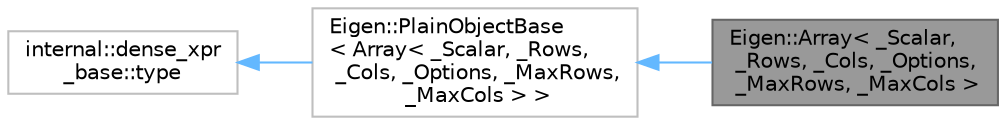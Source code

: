 digraph "Eigen::Array&lt; _Scalar, _Rows, _Cols, _Options, _MaxRows, _MaxCols &gt;"
{
 // LATEX_PDF_SIZE
  bgcolor="transparent";
  edge [fontname=Helvetica,fontsize=10,labelfontname=Helvetica,labelfontsize=10];
  node [fontname=Helvetica,fontsize=10,shape=box,height=0.2,width=0.4];
  rankdir="LR";
  Node1 [id="Node000001",label="Eigen::Array\< _Scalar,\l _Rows, _Cols, _Options,\l _MaxRows, _MaxCols \>",height=0.2,width=0.4,color="gray40", fillcolor="grey60", style="filled", fontcolor="black",tooltip="General-purpose arrays with easy API for coefficient-wise operations."];
  Node2 -> Node1 [id="edge3_Node000001_Node000002",dir="back",color="steelblue1",style="solid",tooltip=" "];
  Node2 [id="Node000002",label="Eigen::PlainObjectBase\l\< Array\< _Scalar, _Rows,\l _Cols, _Options, _MaxRows,\l _MaxCols \> \>",height=0.2,width=0.4,color="grey75", fillcolor="white", style="filled",URL="$classEigen_1_1PlainObjectBase.html",tooltip=" "];
  Node3 -> Node2 [id="edge4_Node000002_Node000003",dir="back",color="steelblue1",style="solid",tooltip=" "];
  Node3 [id="Node000003",label="internal::dense_xpr\l_base::type",height=0.2,width=0.4,color="grey75", fillcolor="white", style="filled",tooltip=" "];
}
